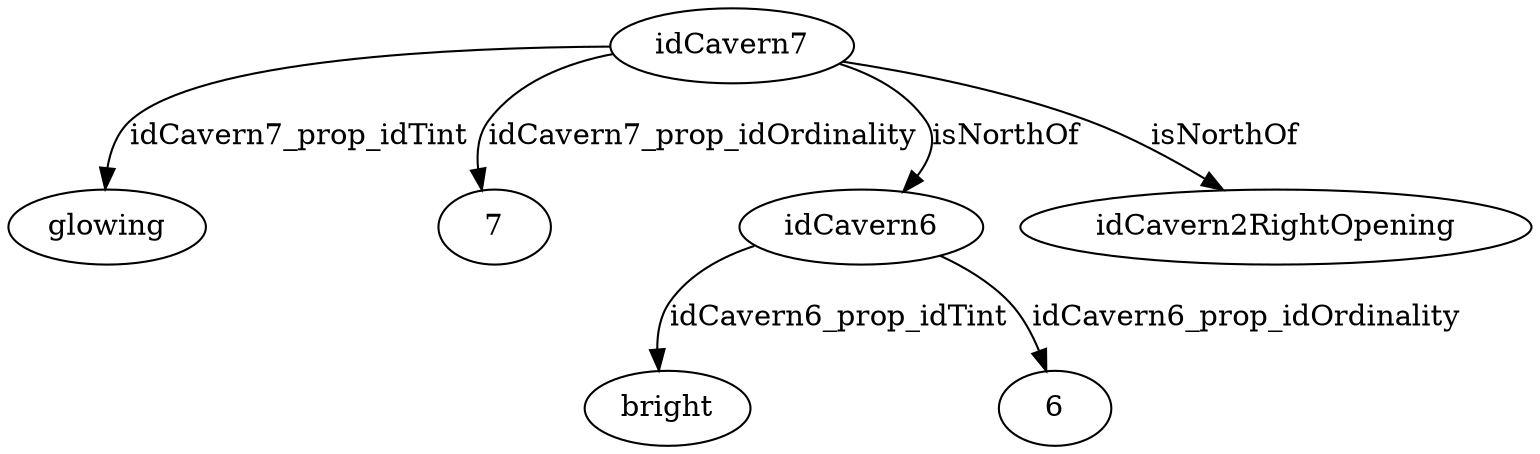 strict digraph  {
idCavern7 [node_type=entity_node, root=root];
glowing;
7;
idCavern6;
bright;
6;
idCavern2RightOpening;
idCavern7 -> glowing  [edge_type=property, label=idCavern7_prop_idTint];
idCavern7 -> 7  [edge_type=property, label=idCavern7_prop_idOrdinality];
idCavern7 -> idCavern6  [edge_type=relationship, label=isNorthOf];
idCavern7 -> idCavern2RightOpening  [edge_type=relationship, label=isNorthOf];
idCavern6 -> bright  [edge_type=property, label=idCavern6_prop_idTint];
idCavern6 -> 6  [edge_type=property, label=idCavern6_prop_idOrdinality];
}
